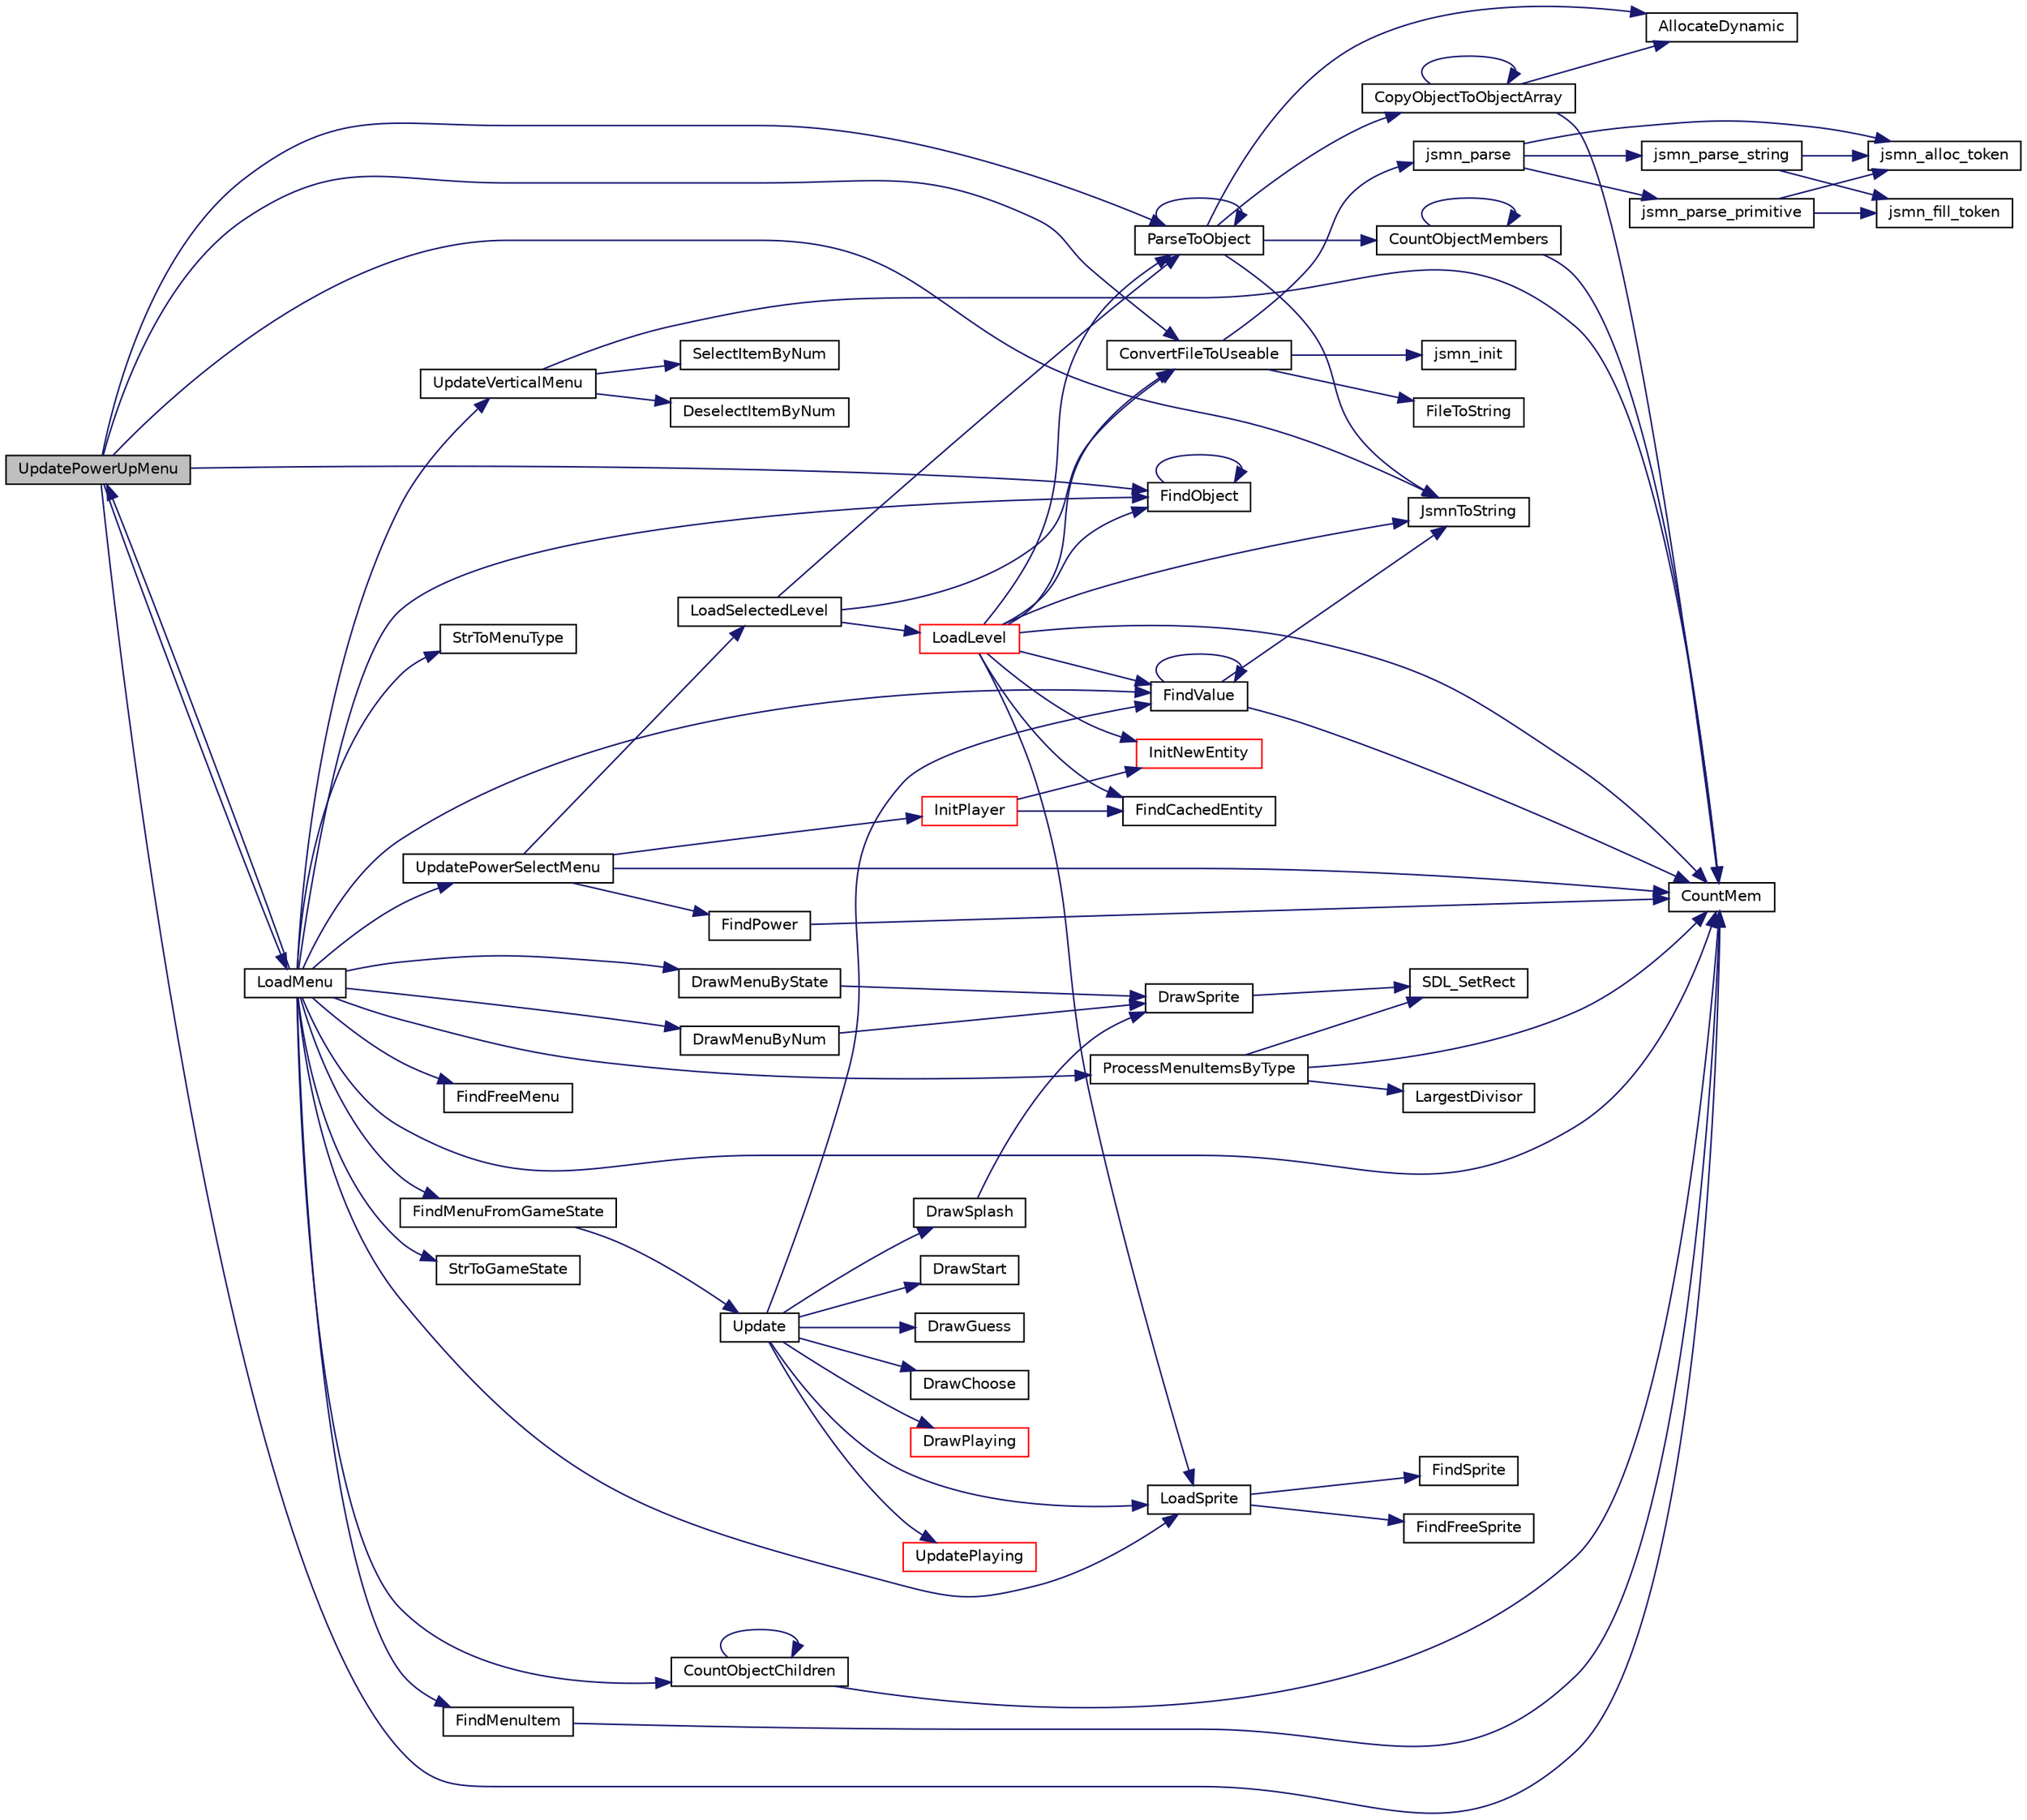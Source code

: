 digraph "UpdatePowerUpMenu"
{
  edge [fontname="Helvetica",fontsize="10",labelfontname="Helvetica",labelfontsize="10"];
  node [fontname="Helvetica",fontsize="10",shape=record];
  rankdir="LR";
  Node1 [label="UpdatePowerUpMenu",height=0.2,width=0.4,color="black", fillcolor="grey75", style="filled", fontcolor="black"];
  Node1 -> Node2 [color="midnightblue",fontsize="10",style="solid",fontname="Helvetica"];
  Node2 [label="CountMem",height=0.2,width=0.4,color="black", fillcolor="white", style="filled",URL="$globals_8h.html#ab5272b6a1f2bf961c7534ec91a243715"];
  Node1 -> Node3 [color="midnightblue",fontsize="10",style="solid",fontname="Helvetica"];
  Node3 [label="FindObject",height=0.2,width=0.4,color="black", fillcolor="white", style="filled",URL="$parseobject_8c.html#a0d7610fbd167c6f81519e6ab3403e3bd"];
  Node3 -> Node3 [color="midnightblue",fontsize="10",style="solid",fontname="Helvetica"];
  Node1 -> Node4 [color="midnightblue",fontsize="10",style="solid",fontname="Helvetica"];
  Node4 [label="ConvertFileToUseable",height=0.2,width=0.4,color="black", fillcolor="white", style="filled",URL="$mystrings_8c.html#a496e2427daae7d276aa1c25bf7173f9b"];
  Node4 -> Node5 [color="midnightblue",fontsize="10",style="solid",fontname="Helvetica"];
  Node5 [label="jsmn_init",height=0.2,width=0.4,color="black", fillcolor="white", style="filled",URL="$jsmn_8c.html#a8d4a8b3ce5c3d600feea38615b5f9aa6"];
  Node4 -> Node6 [color="midnightblue",fontsize="10",style="solid",fontname="Helvetica"];
  Node6 [label="FileToString",height=0.2,width=0.4,color="black", fillcolor="white", style="filled",URL="$mystrings_8c.html#a641da0f4b770922d999f38d2d23b2ed6"];
  Node4 -> Node7 [color="midnightblue",fontsize="10",style="solid",fontname="Helvetica"];
  Node7 [label="jsmn_parse",height=0.2,width=0.4,color="black", fillcolor="white", style="filled",URL="$jsmn_8c.html#a774f985a9750a10c7e88304e30191e03"];
  Node7 -> Node8 [color="midnightblue",fontsize="10",style="solid",fontname="Helvetica"];
  Node8 [label="jsmn_alloc_token",height=0.2,width=0.4,color="black", fillcolor="white", style="filled",URL="$jsmn_8c.html#a0d7a964b95b65cd16699a355ede80394"];
  Node7 -> Node9 [color="midnightblue",fontsize="10",style="solid",fontname="Helvetica"];
  Node9 [label="jsmn_parse_string",height=0.2,width=0.4,color="black", fillcolor="white", style="filled",URL="$jsmn_8c.html#a568f184e45bb9718270088e1e05a4264"];
  Node9 -> Node8 [color="midnightblue",fontsize="10",style="solid",fontname="Helvetica"];
  Node9 -> Node10 [color="midnightblue",fontsize="10",style="solid",fontname="Helvetica"];
  Node10 [label="jsmn_fill_token",height=0.2,width=0.4,color="black", fillcolor="white", style="filled",URL="$jsmn_8c.html#a20b875e37a2a5c88888c6d80068715be"];
  Node7 -> Node11 [color="midnightblue",fontsize="10",style="solid",fontname="Helvetica"];
  Node11 [label="jsmn_parse_primitive",height=0.2,width=0.4,color="black", fillcolor="white", style="filled",URL="$jsmn_8c.html#a4d1f29464811e2bbf5506fbe5c7ee9de"];
  Node11 -> Node8 [color="midnightblue",fontsize="10",style="solid",fontname="Helvetica"];
  Node11 -> Node10 [color="midnightblue",fontsize="10",style="solid",fontname="Helvetica"];
  Node1 -> Node12 [color="midnightblue",fontsize="10",style="solid",fontname="Helvetica"];
  Node12 [label="JsmnToString",height=0.2,width=0.4,color="black", fillcolor="white", style="filled",URL="$mystrings_8c.html#a78d7d9580e10b30e6409ebfeb29e5cfe"];
  Node1 -> Node13 [color="midnightblue",fontsize="10",style="solid",fontname="Helvetica"];
  Node13 [label="ParseToObject",height=0.2,width=0.4,color="black", fillcolor="white", style="filled",URL="$parseobject_8c.html#abeb996817aa47a5e463a47275c897483"];
  Node13 -> Node13 [color="midnightblue",fontsize="10",style="solid",fontname="Helvetica"];
  Node13 -> Node12 [color="midnightblue",fontsize="10",style="solid",fontname="Helvetica"];
  Node13 -> Node14 [color="midnightblue",fontsize="10",style="solid",fontname="Helvetica"];
  Node14 [label="CopyObjectToObjectArray",height=0.2,width=0.4,color="black", fillcolor="white", style="filled",URL="$parseobject_8c.html#a66550ec5ad5119b002932431e1ce8578"];
  Node14 -> Node2 [color="midnightblue",fontsize="10",style="solid",fontname="Helvetica"];
  Node14 -> Node15 [color="midnightblue",fontsize="10",style="solid",fontname="Helvetica"];
  Node15 [label="AllocateDynamic",height=0.2,width=0.4,color="black", fillcolor="white", style="filled",URL="$globals_8h.html#a2263fb5e65c0597a8e4c35fa0c05e15d"];
  Node14 -> Node14 [color="midnightblue",fontsize="10",style="solid",fontname="Helvetica"];
  Node13 -> Node16 [color="midnightblue",fontsize="10",style="solid",fontname="Helvetica"];
  Node16 [label="CountObjectMembers",height=0.2,width=0.4,color="black", fillcolor="white", style="filled",URL="$parseobject_8c.html#aef0cb86d9b54e11206d154c369cb9a7e"];
  Node16 -> Node2 [color="midnightblue",fontsize="10",style="solid",fontname="Helvetica"];
  Node16 -> Node16 [color="midnightblue",fontsize="10",style="solid",fontname="Helvetica"];
  Node13 -> Node15 [color="midnightblue",fontsize="10",style="solid",fontname="Helvetica"];
  Node1 -> Node17 [color="midnightblue",fontsize="10",style="solid",fontname="Helvetica"];
  Node17 [label="LoadMenu",height=0.2,width=0.4,color="black", fillcolor="white", style="filled",URL="$menu_8c.html#a6f4a9eb4cd081c5b7a3e5e0475ed8437"];
  Node17 -> Node18 [color="midnightblue",fontsize="10",style="solid",fontname="Helvetica"];
  Node18 [label="FindFreeMenu",height=0.2,width=0.4,color="black", fillcolor="white", style="filled",URL="$menu_8c.html#a7cb8c357e2b15b9a01f236ff19382427"];
  Node17 -> Node3 [color="midnightblue",fontsize="10",style="solid",fontname="Helvetica"];
  Node17 -> Node19 [color="midnightblue",fontsize="10",style="solid",fontname="Helvetica"];
  Node19 [label="FindValue",height=0.2,width=0.4,color="black", fillcolor="white", style="filled",URL="$mystrings_8c.html#ac183085aec4f8b1867b5737aacb9c37f"];
  Node19 -> Node2 [color="midnightblue",fontsize="10",style="solid",fontname="Helvetica"];
  Node19 -> Node12 [color="midnightblue",fontsize="10",style="solid",fontname="Helvetica"];
  Node19 -> Node19 [color="midnightblue",fontsize="10",style="solid",fontname="Helvetica"];
  Node17 -> Node20 [color="midnightblue",fontsize="10",style="solid",fontname="Helvetica"];
  Node20 [label="LoadSprite",height=0.2,width=0.4,color="black", fillcolor="white", style="filled",URL="$graphics_8c.html#a9ef47fe758affb875f01b07e551513c7"];
  Node20 -> Node21 [color="midnightblue",fontsize="10",style="solid",fontname="Helvetica"];
  Node21 [label="FindSprite",height=0.2,width=0.4,color="black", fillcolor="white", style="filled",URL="$graphics_8c.html#af4c49239d2f0e5306964c66be9553832"];
  Node20 -> Node22 [color="midnightblue",fontsize="10",style="solid",fontname="Helvetica"];
  Node22 [label="FindFreeSprite",height=0.2,width=0.4,color="black", fillcolor="white", style="filled",URL="$graphics_8c.html#a88a59e4cda72f43e47b635ed6c6a9f95"];
  Node17 -> Node23 [color="midnightblue",fontsize="10",style="solid",fontname="Helvetica"];
  Node23 [label="CountObjectChildren",height=0.2,width=0.4,color="black", fillcolor="white", style="filled",URL="$parseobject_8c.html#acaa82337937e66fae84e360325cabdc6"];
  Node23 -> Node2 [color="midnightblue",fontsize="10",style="solid",fontname="Helvetica"];
  Node23 -> Node23 [color="midnightblue",fontsize="10",style="solid",fontname="Helvetica"];
  Node17 -> Node24 [color="midnightblue",fontsize="10",style="solid",fontname="Helvetica"];
  Node24 [label="StrToGameState",height=0.2,width=0.4,color="black", fillcolor="white", style="filled",URL="$globals_8h.html#a295e14f293c2d135e244c6b9f417a447"];
  Node17 -> Node2 [color="midnightblue",fontsize="10",style="solid",fontname="Helvetica"];
  Node17 -> Node25 [color="midnightblue",fontsize="10",style="solid",fontname="Helvetica"];
  Node25 [label="FindMenuFromGameState",height=0.2,width=0.4,color="black", fillcolor="white", style="filled",URL="$menu_8c.html#a9cd9b0277a6a4e88c4c065e0efeb6192"];
  Node25 -> Node26 [color="midnightblue",fontsize="10",style="solid",fontname="Helvetica"];
  Node26 [label="Update",height=0.2,width=0.4,color="black", fillcolor="white", style="filled",URL="$game_8c.html#aec0783b5a136e042adcc47bae4fe5291"];
  Node26 -> Node19 [color="midnightblue",fontsize="10",style="solid",fontname="Helvetica"];
  Node26 -> Node20 [color="midnightblue",fontsize="10",style="solid",fontname="Helvetica"];
  Node26 -> Node27 [color="midnightblue",fontsize="10",style="solid",fontname="Helvetica"];
  Node27 [label="UpdatePlaying",height=0.2,width=0.4,color="red", fillcolor="white", style="filled",URL="$game_8c.html#a3ddcf597916a7185f18d493a51684845"];
  Node26 -> Node28 [color="midnightblue",fontsize="10",style="solid",fontname="Helvetica"];
  Node28 [label="DrawSplash",height=0.2,width=0.4,color="black", fillcolor="white", style="filled",URL="$game_8c.html#addfb0717b9d4923ffd6ca6a879a24d8a"];
  Node28 -> Node29 [color="midnightblue",fontsize="10",style="solid",fontname="Helvetica"];
  Node29 [label="DrawSprite",height=0.2,width=0.4,color="black", fillcolor="white", style="filled",URL="$graphics_8c.html#a17fde33b1d856d825920d633285aec6e"];
  Node29 -> Node30 [color="midnightblue",fontsize="10",style="solid",fontname="Helvetica"];
  Node30 [label="SDL_SetRect",height=0.2,width=0.4,color="black", fillcolor="white", style="filled",URL="$graphics_8c.html#af04a9f3481d89afc13d2e2e0a621fad6"];
  Node26 -> Node31 [color="midnightblue",fontsize="10",style="solid",fontname="Helvetica"];
  Node31 [label="DrawStart",height=0.2,width=0.4,color="black", fillcolor="white", style="filled",URL="$game_8c.html#a649bc00af241211bb527b38ea5100f35"];
  Node26 -> Node32 [color="midnightblue",fontsize="10",style="solid",fontname="Helvetica"];
  Node32 [label="DrawGuess",height=0.2,width=0.4,color="black", fillcolor="white", style="filled",URL="$game_8c.html#a3d1af84dd28675b906294f461ba1eacd"];
  Node26 -> Node33 [color="midnightblue",fontsize="10",style="solid",fontname="Helvetica"];
  Node33 [label="DrawChoose",height=0.2,width=0.4,color="black", fillcolor="white", style="filled",URL="$game_8c.html#aa4fdce6f0033a5f2bfc633e9d5edc55a"];
  Node26 -> Node34 [color="midnightblue",fontsize="10",style="solid",fontname="Helvetica"];
  Node34 [label="DrawPlaying",height=0.2,width=0.4,color="red", fillcolor="white", style="filled",URL="$game_8c.html#a3d331e84879ecaad643c10c9b0a74164"];
  Node17 -> Node35 [color="midnightblue",fontsize="10",style="solid",fontname="Helvetica"];
  Node35 [label="FindMenuItem",height=0.2,width=0.4,color="black", fillcolor="white", style="filled",URL="$menu_8c.html#af50d4e67c36ed63b1b84befc82d8ac8a"];
  Node35 -> Node2 [color="midnightblue",fontsize="10",style="solid",fontname="Helvetica"];
  Node17 -> Node36 [color="midnightblue",fontsize="10",style="solid",fontname="Helvetica"];
  Node36 [label="ProcessMenuItemsByType",height=0.2,width=0.4,color="black", fillcolor="white", style="filled",URL="$menu_8c.html#ac633a4b1666d690b51d887d296c9e3d2"];
  Node36 -> Node2 [color="midnightblue",fontsize="10",style="solid",fontname="Helvetica"];
  Node36 -> Node30 [color="midnightblue",fontsize="10",style="solid",fontname="Helvetica"];
  Node36 -> Node37 [color="midnightblue",fontsize="10",style="solid",fontname="Helvetica"];
  Node37 [label="LargestDivisor",height=0.2,width=0.4,color="black", fillcolor="white", style="filled",URL="$globals_8h.html#a9aa87727325e75d1590d911602eab803"];
  Node17 -> Node38 [color="midnightblue",fontsize="10",style="solid",fontname="Helvetica"];
  Node38 [label="StrToMenuType",height=0.2,width=0.4,color="black", fillcolor="white", style="filled",URL="$menu_8c.html#a7d08e8b15cd91ee8dfc2acfcf9c7ca8d"];
  Node17 -> Node39 [color="midnightblue",fontsize="10",style="solid",fontname="Helvetica"];
  Node39 [label="UpdateVerticalMenu",height=0.2,width=0.4,color="black", fillcolor="white", style="filled",URL="$menu_8c.html#a5db349f6528f6875243365dfb9d9a7f1"];
  Node39 -> Node40 [color="midnightblue",fontsize="10",style="solid",fontname="Helvetica"];
  Node40 [label="DeselectItemByNum",height=0.2,width=0.4,color="black", fillcolor="white", style="filled",URL="$menu_8c.html#a4e4ef9cbfcd4be548e989655712272a1"];
  Node39 -> Node41 [color="midnightblue",fontsize="10",style="solid",fontname="Helvetica"];
  Node41 [label="SelectItemByNum",height=0.2,width=0.4,color="black", fillcolor="white", style="filled",URL="$menu_8c.html#a6d1957abbc96c1fae5a5baee797eb4b8"];
  Node39 -> Node2 [color="midnightblue",fontsize="10",style="solid",fontname="Helvetica"];
  Node17 -> Node42 [color="midnightblue",fontsize="10",style="solid",fontname="Helvetica"];
  Node42 [label="DrawMenuByNum",height=0.2,width=0.4,color="black", fillcolor="white", style="filled",URL="$menu_8c.html#ad2751e2bba6d6da7cf3658079447e629"];
  Node42 -> Node29 [color="midnightblue",fontsize="10",style="solid",fontname="Helvetica"];
  Node17 -> Node1 [color="midnightblue",fontsize="10",style="solid",fontname="Helvetica"];
  Node17 -> Node43 [color="midnightblue",fontsize="10",style="solid",fontname="Helvetica"];
  Node43 [label="DrawMenuByState",height=0.2,width=0.4,color="black", fillcolor="white", style="filled",URL="$menu_8c.html#a07e521149cdeaef92a6ba4c82945f7ca"];
  Node43 -> Node29 [color="midnightblue",fontsize="10",style="solid",fontname="Helvetica"];
  Node17 -> Node44 [color="midnightblue",fontsize="10",style="solid",fontname="Helvetica"];
  Node44 [label="UpdatePowerSelectMenu",height=0.2,width=0.4,color="black", fillcolor="white", style="filled",URL="$menu_8c.html#a5c05034491d908bb3ac48a67be87d300"];
  Node44 -> Node2 [color="midnightblue",fontsize="10",style="solid",fontname="Helvetica"];
  Node44 -> Node45 [color="midnightblue",fontsize="10",style="solid",fontname="Helvetica"];
  Node45 [label="FindPower",height=0.2,width=0.4,color="black", fillcolor="white", style="filled",URL="$parsepowerup_8c.html#a94356a5fdd8b29d6a5fa2b730266275e"];
  Node45 -> Node2 [color="midnightblue",fontsize="10",style="solid",fontname="Helvetica"];
  Node44 -> Node46 [color="midnightblue",fontsize="10",style="solid",fontname="Helvetica"];
  Node46 [label="LoadSelectedLevel",height=0.2,width=0.4,color="black", fillcolor="white", style="filled",URL="$game_8c.html#ae4bccf3c8c8b60d039485212d07c6489"];
  Node46 -> Node4 [color="midnightblue",fontsize="10",style="solid",fontname="Helvetica"];
  Node46 -> Node13 [color="midnightblue",fontsize="10",style="solid",fontname="Helvetica"];
  Node46 -> Node47 [color="midnightblue",fontsize="10",style="solid",fontname="Helvetica"];
  Node47 [label="LoadLevel",height=0.2,width=0.4,color="red", fillcolor="white", style="filled",URL="$parselevel_8c.html#ad9ebda29344f8ab359a5630fadc56489"];
  Node47 -> Node12 [color="midnightblue",fontsize="10",style="solid",fontname="Helvetica"];
  Node47 -> Node20 [color="midnightblue",fontsize="10",style="solid",fontname="Helvetica"];
  Node47 -> Node3 [color="midnightblue",fontsize="10",style="solid",fontname="Helvetica"];
  Node47 -> Node2 [color="midnightblue",fontsize="10",style="solid",fontname="Helvetica"];
  Node47 -> Node19 [color="midnightblue",fontsize="10",style="solid",fontname="Helvetica"];
  Node47 -> Node48 [color="midnightblue",fontsize="10",style="solid",fontname="Helvetica"];
  Node48 [label="FindCachedEntity",height=0.2,width=0.4,color="black", fillcolor="white", style="filled",URL="$entity_8c.html#a018dc9e984dbb58b293f263775b528c6"];
  Node47 -> Node4 [color="midnightblue",fontsize="10",style="solid",fontname="Helvetica"];
  Node47 -> Node13 [color="midnightblue",fontsize="10",style="solid",fontname="Helvetica"];
  Node47 -> Node49 [color="midnightblue",fontsize="10",style="solid",fontname="Helvetica"];
  Node49 [label="InitNewEntity",height=0.2,width=0.4,color="red", fillcolor="white", style="filled",URL="$entity_8c.html#ad5cd21060189ddd8246414069ee01676"];
  Node44 -> Node50 [color="midnightblue",fontsize="10",style="solid",fontname="Helvetica"];
  Node50 [label="InitPlayer",height=0.2,width=0.4,color="red", fillcolor="white", style="filled",URL="$player_8c.html#ab1e3218036977e006ae6fd1f66c16ae4"];
  Node50 -> Node49 [color="midnightblue",fontsize="10",style="solid",fontname="Helvetica"];
  Node50 -> Node48 [color="midnightblue",fontsize="10",style="solid",fontname="Helvetica"];
}
